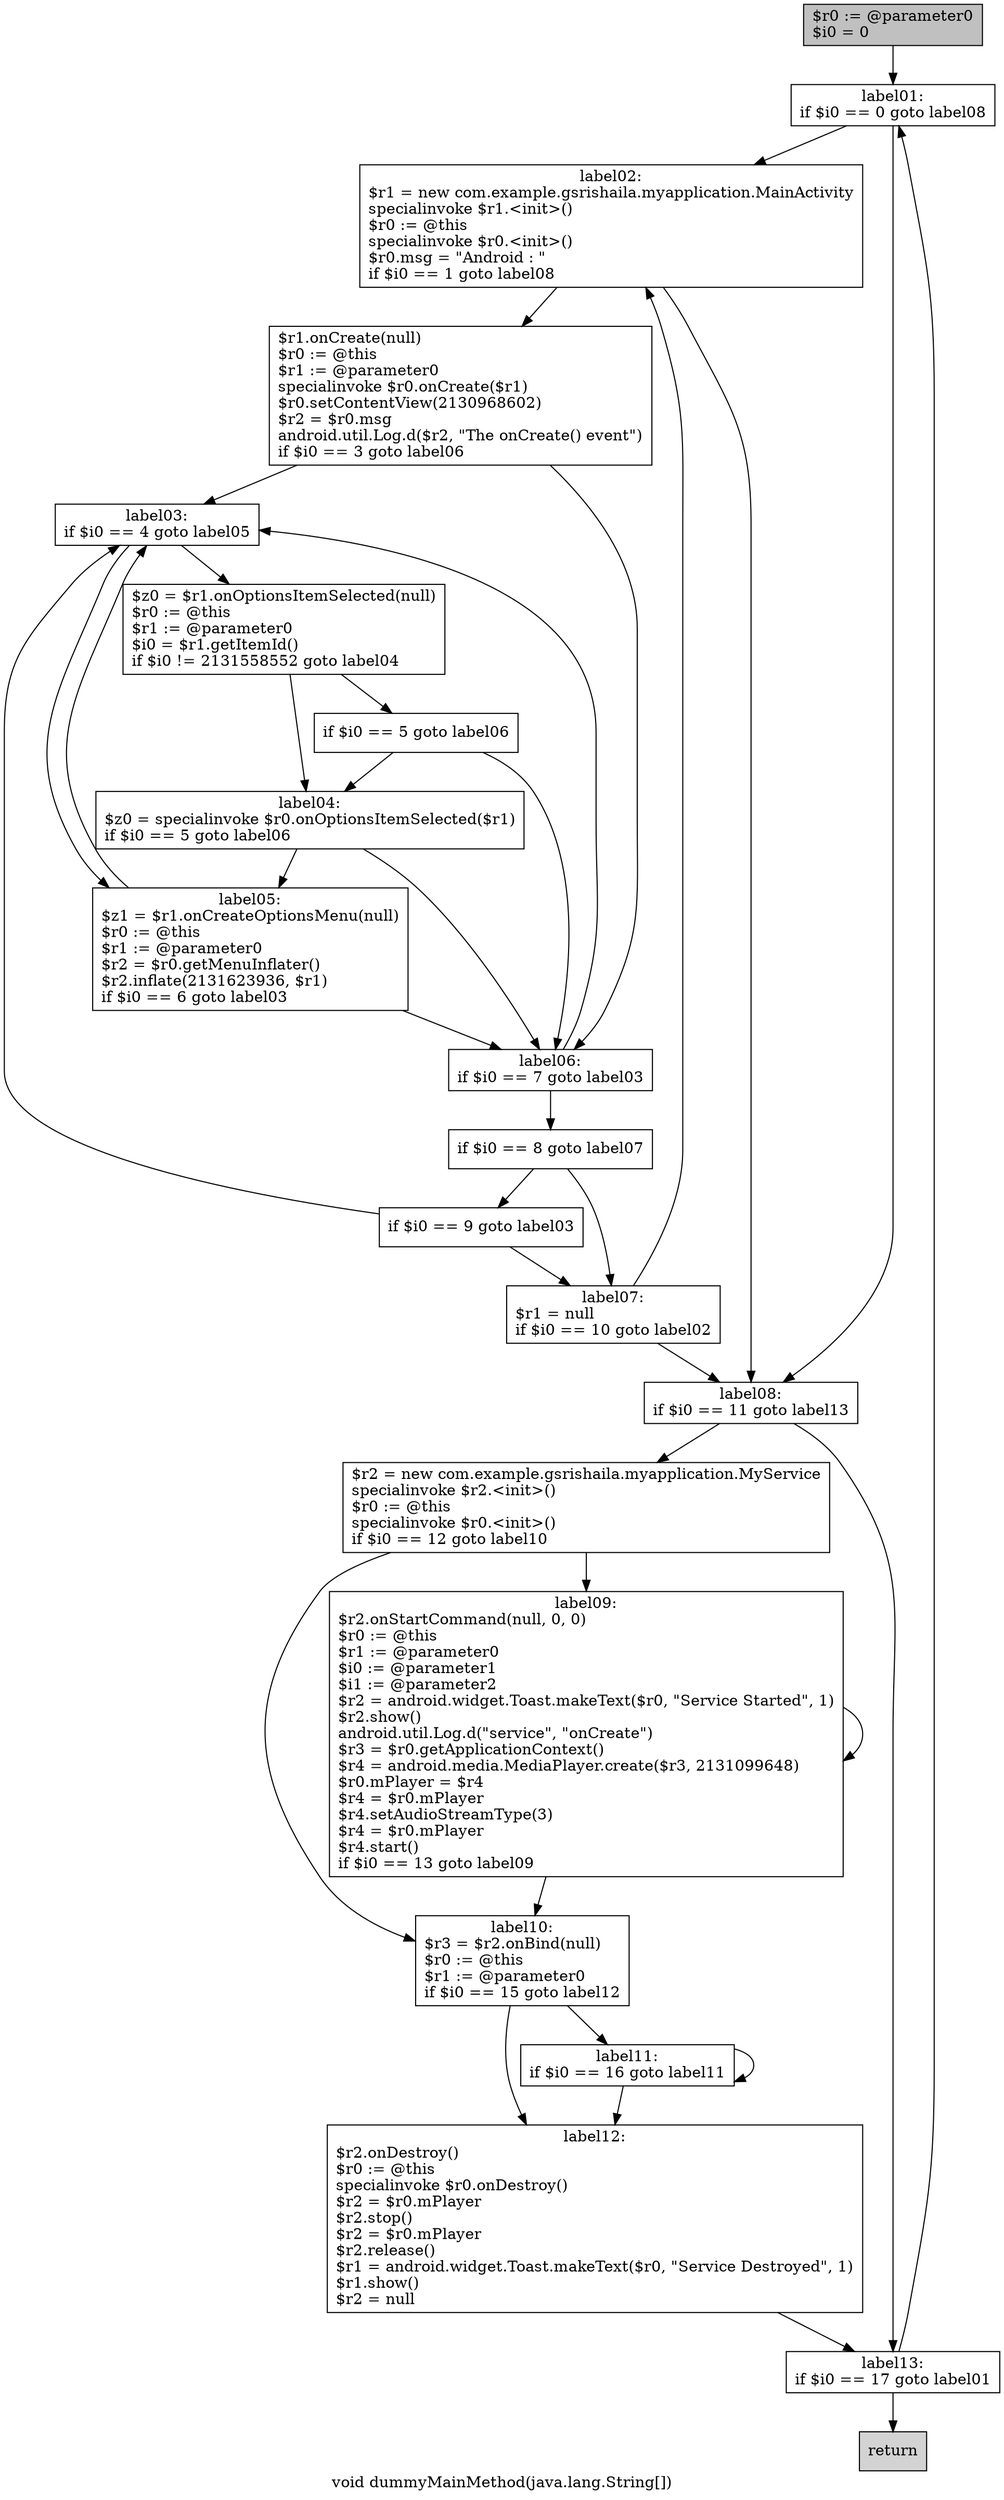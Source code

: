 digraph "void dummyMainMethod(java.lang.String[])" {
    label="void dummyMainMethod(java.lang.String[])";
    node [shape=box];
    "0" [style=filled,fillcolor=gray,label="$r0 := @parameter0\l$i0 = 0\l",];
    "1" [label="label01:\nif $i0 == 0 goto label08\l",];
    "0"->"1";
    "2" [label="label02:\n$r1 = new com.example.gsrishaila.myapplication.MainActivity\lspecialinvoke $r1.<init>()\l$r0 := @this\lspecialinvoke $r0.<init>()\l$r0.msg = \"Android : \"\lif $i0 == 1 goto label08\l",];
    "1"->"2";
    "13" [label="label08:\nif $i0 == 11 goto label13\l",];
    "1"->"13";
    "3" [label="$r1.onCreate(null)\l$r0 := @this\l$r1 := @parameter0\lspecialinvoke $r0.onCreate($r1)\l$r0.setContentView(2130968602)\l$r2 = $r0.msg\landroid.util.Log.d($r2, \"The onCreate() event\")\lif $i0 == 3 goto label06\l",];
    "2"->"3";
    "2"->"13";
    "4" [label="label03:\nif $i0 == 4 goto label05\l",];
    "3"->"4";
    "9" [label="label06:\nif $i0 == 7 goto label03\l",];
    "3"->"9";
    "5" [label="$z0 = $r1.onOptionsItemSelected(null)\l$r0 := @this\l$r1 := @parameter0\l$i0 = $r1.getItemId()\lif $i0 != 2131558552 goto label04\l",];
    "4"->"5";
    "8" [label="label05:\n$z1 = $r1.onCreateOptionsMenu(null)\l$r0 := @this\l$r1 := @parameter0\l$r2 = $r0.getMenuInflater()\l$r2.inflate(2131623936, $r1)\lif $i0 == 6 goto label03\l",];
    "4"->"8";
    "6" [label="if $i0 == 5 goto label06\l",];
    "5"->"6";
    "7" [label="label04:\n$z0 = specialinvoke $r0.onOptionsItemSelected($r1)\lif $i0 == 5 goto label06\l",];
    "5"->"7";
    "6"->"7";
    "6"->"9";
    "7"->"8";
    "7"->"9";
    "8"->"4";
    "8"->"9";
    "9"->"4";
    "10" [label="if $i0 == 8 goto label07\l",];
    "9"->"10";
    "11" [label="if $i0 == 9 goto label03\l",];
    "10"->"11";
    "12" [label="label07:\n$r1 = null\lif $i0 == 10 goto label02\l",];
    "10"->"12";
    "11"->"4";
    "11"->"12";
    "12"->"2";
    "12"->"13";
    "14" [label="$r2 = new com.example.gsrishaila.myapplication.MyService\lspecialinvoke $r2.<init>()\l$r0 := @this\lspecialinvoke $r0.<init>()\lif $i0 == 12 goto label10\l",];
    "13"->"14";
    "19" [label="label13:\nif $i0 == 17 goto label01\l",];
    "13"->"19";
    "15" [label="label09:\n$r2.onStartCommand(null, 0, 0)\l$r0 := @this\l$r1 := @parameter0\l$i0 := @parameter1\l$i1 := @parameter2\l$r2 = android.widget.Toast.makeText($r0, \"Service Started\", 1)\l$r2.show()\landroid.util.Log.d(\"service\", \"onCreate\")\l$r3 = $r0.getApplicationContext()\l$r4 = android.media.MediaPlayer.create($r3, 2131099648)\l$r0.mPlayer = $r4\l$r4 = $r0.mPlayer\l$r4.setAudioStreamType(3)\l$r4 = $r0.mPlayer\l$r4.start()\lif $i0 == 13 goto label09\l",];
    "14"->"15";
    "16" [label="label10:\n$r3 = $r2.onBind(null)\l$r0 := @this\l$r1 := @parameter0\lif $i0 == 15 goto label12\l",];
    "14"->"16";
    "15"->"15";
    "15"->"16";
    "17" [label="label11:\nif $i0 == 16 goto label11\l",];
    "16"->"17";
    "18" [label="label12:\n$r2.onDestroy()\l$r0 := @this\lspecialinvoke $r0.onDestroy()\l$r2 = $r0.mPlayer\l$r2.stop()\l$r2 = $r0.mPlayer\l$r2.release()\l$r1 = android.widget.Toast.makeText($r0, \"Service Destroyed\", 1)\l$r1.show()\l$r2 = null\l",];
    "16"->"18";
    "17"->"17";
    "17"->"18";
    "18"->"19";
    "19"->"1";
    "20" [style=filled,fillcolor=lightgray,label="return\l",];
    "19"->"20";
}
